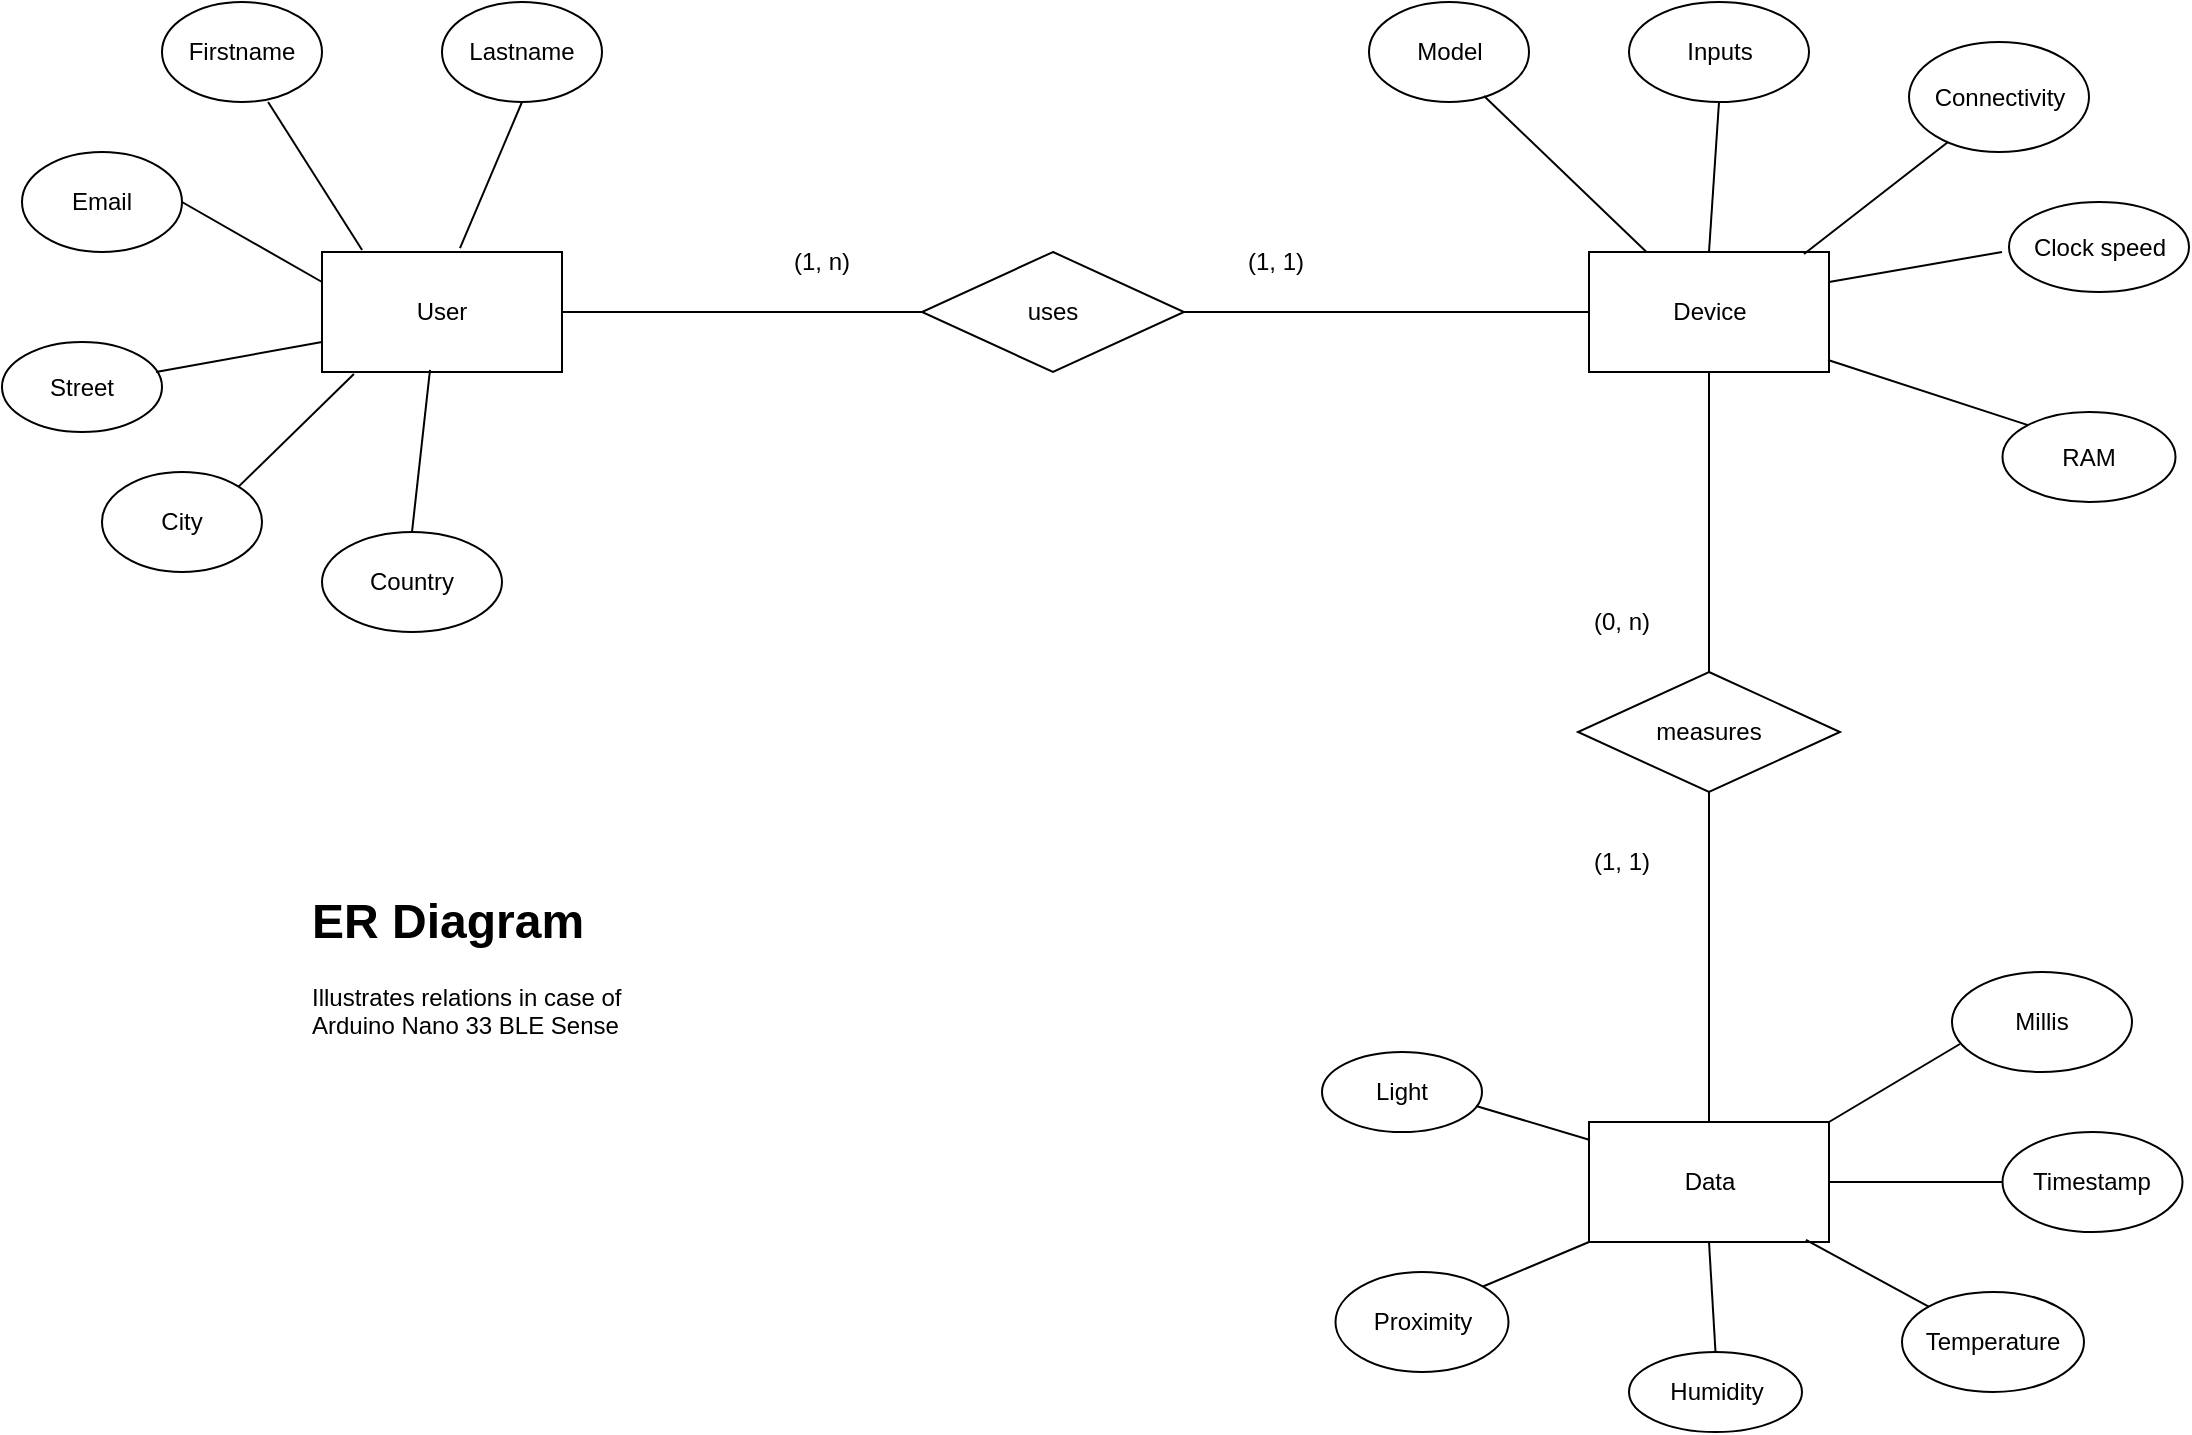 <mxfile version="20.8.16" type="device"><diagram name="Page-1" id="b5b7bab2-c9e2-2cf4-8b2a-24fd1a2a6d21"><mxGraphModel dx="1456" dy="1321" grid="1" gridSize="10" guides="1" tooltips="1" connect="1" arrows="1" fold="1" page="1" pageScale="1" pageWidth="1169" pageHeight="827" background="none" math="0" shadow="0"><root><mxCell id="0"/><mxCell id="1" parent="0"/><mxCell id="cnKI-Xih8Dw19_NoEJ8E-1" value="User" style="rounded=0;whiteSpace=wrap;html=1;" vertex="1" parent="1"><mxGeometry x="190" y="160" width="120" height="60" as="geometry"/></mxCell><mxCell id="cnKI-Xih8Dw19_NoEJ8E-2" value="uses" style="rhombus;whiteSpace=wrap;html=1;" vertex="1" parent="1"><mxGeometry x="490" y="160" width="131" height="60" as="geometry"/></mxCell><mxCell id="cnKI-Xih8Dw19_NoEJ8E-3" value="Device" style="rounded=0;whiteSpace=wrap;html=1;" vertex="1" parent="1"><mxGeometry x="823.5" y="160" width="120" height="60" as="geometry"/></mxCell><mxCell id="cnKI-Xih8Dw19_NoEJ8E-5" value="" style="endArrow=none;html=1;rounded=0;entryX=0;entryY=0.5;entryDx=0;entryDy=0;exitX=1;exitY=0.5;exitDx=0;exitDy=0;" edge="1" parent="1" source="cnKI-Xih8Dw19_NoEJ8E-1" target="cnKI-Xih8Dw19_NoEJ8E-2"><mxGeometry width="50" height="50" relative="1" as="geometry"><mxPoint x="600" y="710" as="sourcePoint"/><mxPoint x="650" y="660" as="targetPoint"/></mxGeometry></mxCell><mxCell id="cnKI-Xih8Dw19_NoEJ8E-6" value="" style="endArrow=none;html=1;rounded=0;entryX=0;entryY=0.5;entryDx=0;entryDy=0;exitX=1;exitY=0.5;exitDx=0;exitDy=0;" edge="1" parent="1" source="cnKI-Xih8Dw19_NoEJ8E-2" target="cnKI-Xih8Dw19_NoEJ8E-3"><mxGeometry width="50" height="50" relative="1" as="geometry"><mxPoint x="600" y="710" as="sourcePoint"/><mxPoint x="650" y="660" as="targetPoint"/></mxGeometry></mxCell><mxCell id="cnKI-Xih8Dw19_NoEJ8E-7" value="(1, n)" style="text;html=1;strokeColor=none;fillColor=none;align=center;verticalAlign=middle;whiteSpace=wrap;rounded=0;" vertex="1" parent="1"><mxGeometry x="410" y="150" width="60" height="30" as="geometry"/></mxCell><mxCell id="cnKI-Xih8Dw19_NoEJ8E-8" value="(1, 1)" style="text;html=1;strokeColor=none;fillColor=none;align=center;verticalAlign=middle;whiteSpace=wrap;rounded=0;" vertex="1" parent="1"><mxGeometry x="636.75" y="150" width="60" height="30" as="geometry"/></mxCell><mxCell id="cnKI-Xih8Dw19_NoEJ8E-9" value="Firstname" style="ellipse;whiteSpace=wrap;html=1;" vertex="1" parent="1"><mxGeometry x="110" y="35" width="80" height="50" as="geometry"/></mxCell><mxCell id="cnKI-Xih8Dw19_NoEJ8E-10" value="Email" style="ellipse;whiteSpace=wrap;html=1;" vertex="1" parent="1"><mxGeometry x="40" y="110" width="80" height="50" as="geometry"/></mxCell><mxCell id="cnKI-Xih8Dw19_NoEJ8E-11" value="Street" style="ellipse;whiteSpace=wrap;html=1;" vertex="1" parent="1"><mxGeometry x="30" y="205" width="80" height="45" as="geometry"/></mxCell><mxCell id="cnKI-Xih8Dw19_NoEJ8E-12" value="Lastname" style="ellipse;whiteSpace=wrap;html=1;" vertex="1" parent="1"><mxGeometry x="250" y="35" width="80" height="50" as="geometry"/></mxCell><mxCell id="cnKI-Xih8Dw19_NoEJ8E-13" value="City" style="ellipse;whiteSpace=wrap;html=1;" vertex="1" parent="1"><mxGeometry x="80" y="270" width="80" height="50" as="geometry"/></mxCell><mxCell id="cnKI-Xih8Dw19_NoEJ8E-14" value="Country" style="ellipse;whiteSpace=wrap;html=1;" vertex="1" parent="1"><mxGeometry x="190" y="300" width="90" height="50" as="geometry"/></mxCell><mxCell id="cnKI-Xih8Dw19_NoEJ8E-15" value="Model" style="ellipse;whiteSpace=wrap;html=1;" vertex="1" parent="1"><mxGeometry x="713.5" y="35" width="80" height="50" as="geometry"/></mxCell><mxCell id="cnKI-Xih8Dw19_NoEJ8E-16" value="Inputs" style="ellipse;whiteSpace=wrap;html=1;" vertex="1" parent="1"><mxGeometry x="843.5" y="35" width="90" height="50" as="geometry"/></mxCell><mxCell id="cnKI-Xih8Dw19_NoEJ8E-17" value="Connectivity" style="ellipse;whiteSpace=wrap;html=1;" vertex="1" parent="1"><mxGeometry x="983.5" y="55" width="90" height="55" as="geometry"/></mxCell><mxCell id="cnKI-Xih8Dw19_NoEJ8E-18" value="Clock speed" style="ellipse;whiteSpace=wrap;html=1;" vertex="1" parent="1"><mxGeometry x="1033.5" y="135" width="90" height="45" as="geometry"/></mxCell><mxCell id="cnKI-Xih8Dw19_NoEJ8E-19" value="RAM" style="ellipse;whiteSpace=wrap;html=1;" vertex="1" parent="1"><mxGeometry x="1030.25" y="240" width="86.5" height="45" as="geometry"/></mxCell><mxCell id="cnKI-Xih8Dw19_NoEJ8E-21" value="measures" style="rhombus;whiteSpace=wrap;html=1;" vertex="1" parent="1"><mxGeometry x="818" y="370" width="131" height="60" as="geometry"/></mxCell><mxCell id="cnKI-Xih8Dw19_NoEJ8E-22" value="Data" style="rounded=0;whiteSpace=wrap;html=1;" vertex="1" parent="1"><mxGeometry x="823.5" y="595" width="120" height="60" as="geometry"/></mxCell><mxCell id="cnKI-Xih8Dw19_NoEJ8E-23" value="" style="endArrow=none;html=1;rounded=0;entryX=0.5;entryY=0;entryDx=0;entryDy=0;exitX=0.5;exitY=1;exitDx=0;exitDy=0;" edge="1" parent="1" source="cnKI-Xih8Dw19_NoEJ8E-3" target="cnKI-Xih8Dw19_NoEJ8E-21"><mxGeometry width="50" height="50" relative="1" as="geometry"><mxPoint x="603.5" y="1130" as="sourcePoint"/><mxPoint x="653.5" y="1080" as="targetPoint"/></mxGeometry></mxCell><mxCell id="cnKI-Xih8Dw19_NoEJ8E-24" value="" style="endArrow=none;html=1;rounded=0;entryX=0.5;entryY=0;entryDx=0;entryDy=0;exitX=0.5;exitY=1;exitDx=0;exitDy=0;" edge="1" parent="1" source="cnKI-Xih8Dw19_NoEJ8E-21" target="cnKI-Xih8Dw19_NoEJ8E-22"><mxGeometry width="50" height="50" relative="1" as="geometry"><mxPoint x="603.5" y="1130" as="sourcePoint"/><mxPoint x="653.5" y="1080" as="targetPoint"/></mxGeometry></mxCell><mxCell id="cnKI-Xih8Dw19_NoEJ8E-26" value="(1, 1)" style="text;html=1;strokeColor=none;fillColor=none;align=center;verticalAlign=middle;whiteSpace=wrap;rounded=0;" vertex="1" parent="1"><mxGeometry x="810" y="450" width="60" height="30" as="geometry"/></mxCell><mxCell id="cnKI-Xih8Dw19_NoEJ8E-33" value="Temperature" style="ellipse;whiteSpace=wrap;html=1;" vertex="1" parent="1"><mxGeometry x="980" y="680" width="91" height="50" as="geometry"/></mxCell><mxCell id="cnKI-Xih8Dw19_NoEJ8E-34" value="Humidity" style="ellipse;whiteSpace=wrap;html=1;" vertex="1" parent="1"><mxGeometry x="843.5" y="710" width="86.5" height="40" as="geometry"/></mxCell><mxCell id="cnKI-Xih8Dw19_NoEJ8E-35" value="Light" style="ellipse;whiteSpace=wrap;html=1;" vertex="1" parent="1"><mxGeometry x="690" y="560" width="80" height="40" as="geometry"/></mxCell><mxCell id="cnKI-Xih8Dw19_NoEJ8E-36" value="Proximity" style="ellipse;whiteSpace=wrap;html=1;" vertex="1" parent="1"><mxGeometry x="696.75" y="670" width="86.5" height="50" as="geometry"/></mxCell><mxCell id="cnKI-Xih8Dw19_NoEJ8E-37" value="Timestamp" style="ellipse;whiteSpace=wrap;html=1;" vertex="1" parent="1"><mxGeometry x="1030.25" y="600" width="90" height="50" as="geometry"/></mxCell><mxCell id="cnKI-Xih8Dw19_NoEJ8E-38" value="Millis" style="ellipse;whiteSpace=wrap;html=1;" vertex="1" parent="1"><mxGeometry x="1005" y="520" width="90" height="50" as="geometry"/></mxCell><mxCell id="cnKI-Xih8Dw19_NoEJ8E-46" value="(0, n)" style="text;html=1;strokeColor=none;fillColor=none;align=center;verticalAlign=middle;whiteSpace=wrap;rounded=0;" vertex="1" parent="1"><mxGeometry x="810" y="330" width="60" height="30" as="geometry"/></mxCell><mxCell id="cnKI-Xih8Dw19_NoEJ8E-47" value="" style="endArrow=none;html=1;rounded=0;entryX=0.5;entryY=1;entryDx=0;entryDy=0;exitX=0.575;exitY=-0.033;exitDx=0;exitDy=0;exitPerimeter=0;" edge="1" parent="1" source="cnKI-Xih8Dw19_NoEJ8E-1" target="cnKI-Xih8Dw19_NoEJ8E-12"><mxGeometry width="50" height="50" relative="1" as="geometry"><mxPoint x="640" y="480" as="sourcePoint"/><mxPoint x="690" y="430" as="targetPoint"/></mxGeometry></mxCell><mxCell id="cnKI-Xih8Dw19_NoEJ8E-48" value="" style="endArrow=none;html=1;rounded=0;entryX=0.663;entryY=1;entryDx=0;entryDy=0;exitX=0.167;exitY=-0.017;exitDx=0;exitDy=0;exitPerimeter=0;entryPerimeter=0;" edge="1" parent="1" source="cnKI-Xih8Dw19_NoEJ8E-1" target="cnKI-Xih8Dw19_NoEJ8E-9"><mxGeometry width="50" height="50" relative="1" as="geometry"><mxPoint x="269" y="168.02" as="sourcePoint"/><mxPoint x="300" y="95" as="targetPoint"/></mxGeometry></mxCell><mxCell id="cnKI-Xih8Dw19_NoEJ8E-49" value="" style="endArrow=none;html=1;rounded=0;entryX=1;entryY=0.5;entryDx=0;entryDy=0;exitX=0;exitY=0.25;exitDx=0;exitDy=0;" edge="1" parent="1" source="cnKI-Xih8Dw19_NoEJ8E-1" target="cnKI-Xih8Dw19_NoEJ8E-10"><mxGeometry width="50" height="50" relative="1" as="geometry"><mxPoint x="220.04" y="168.98" as="sourcePoint"/><mxPoint x="173.04" y="95" as="targetPoint"/></mxGeometry></mxCell><mxCell id="cnKI-Xih8Dw19_NoEJ8E-50" value="" style="endArrow=none;html=1;rounded=0;entryX=0.963;entryY=0.333;entryDx=0;entryDy=0;exitX=0;exitY=0.75;exitDx=0;exitDy=0;entryPerimeter=0;" edge="1" parent="1" source="cnKI-Xih8Dw19_NoEJ8E-1" target="cnKI-Xih8Dw19_NoEJ8E-11"><mxGeometry width="50" height="50" relative="1" as="geometry"><mxPoint x="200" y="185" as="sourcePoint"/><mxPoint x="130" y="145" as="targetPoint"/></mxGeometry></mxCell><mxCell id="cnKI-Xih8Dw19_NoEJ8E-51" value="" style="endArrow=none;html=1;rounded=0;entryX=1;entryY=0;entryDx=0;entryDy=0;exitX=0.133;exitY=1.017;exitDx=0;exitDy=0;exitPerimeter=0;" edge="1" parent="1" source="cnKI-Xih8Dw19_NoEJ8E-1" target="cnKI-Xih8Dw19_NoEJ8E-13"><mxGeometry width="50" height="50" relative="1" as="geometry"><mxPoint x="200" y="215" as="sourcePoint"/><mxPoint x="117.04" y="229.985" as="targetPoint"/></mxGeometry></mxCell><mxCell id="cnKI-Xih8Dw19_NoEJ8E-52" value="" style="endArrow=none;html=1;rounded=0;entryX=0.5;entryY=0;entryDx=0;entryDy=0;exitX=0.45;exitY=0.983;exitDx=0;exitDy=0;exitPerimeter=0;" edge="1" parent="1" source="cnKI-Xih8Dw19_NoEJ8E-1" target="cnKI-Xih8Dw19_NoEJ8E-14"><mxGeometry width="50" height="50" relative="1" as="geometry"><mxPoint x="215.96" y="231.02" as="sourcePoint"/><mxPoint x="158.284" y="287.322" as="targetPoint"/></mxGeometry></mxCell><mxCell id="cnKI-Xih8Dw19_NoEJ8E-53" value="" style="endArrow=none;html=1;rounded=0;entryX=0.719;entryY=0.94;entryDx=0;entryDy=0;entryPerimeter=0;" edge="1" parent="1" source="cnKI-Xih8Dw19_NoEJ8E-3" target="cnKI-Xih8Dw19_NoEJ8E-15"><mxGeometry width="50" height="50" relative="1" as="geometry"><mxPoint x="269" y="168.02" as="sourcePoint"/><mxPoint x="300" y="95" as="targetPoint"/></mxGeometry></mxCell><mxCell id="cnKI-Xih8Dw19_NoEJ8E-54" value="" style="endArrow=none;html=1;rounded=0;entryX=0.5;entryY=1;entryDx=0;entryDy=0;exitX=0.5;exitY=0;exitDx=0;exitDy=0;" edge="1" parent="1" source="cnKI-Xih8Dw19_NoEJ8E-3" target="cnKI-Xih8Dw19_NoEJ8E-16"><mxGeometry width="50" height="50" relative="1" as="geometry"><mxPoint x="862.256" y="170" as="sourcePoint"/><mxPoint x="781.02" y="92" as="targetPoint"/></mxGeometry></mxCell><mxCell id="cnKI-Xih8Dw19_NoEJ8E-55" value="" style="endArrow=none;html=1;rounded=0;entryX=0.217;entryY=0.909;entryDx=0;entryDy=0;exitX=0.896;exitY=0.017;exitDx=0;exitDy=0;entryPerimeter=0;exitPerimeter=0;" edge="1" parent="1" source="cnKI-Xih8Dw19_NoEJ8E-3" target="cnKI-Xih8Dw19_NoEJ8E-17"><mxGeometry width="50" height="50" relative="1" as="geometry"><mxPoint x="893.5" y="170" as="sourcePoint"/><mxPoint x="898.5" y="95" as="targetPoint"/></mxGeometry></mxCell><mxCell id="cnKI-Xih8Dw19_NoEJ8E-56" value="" style="endArrow=none;html=1;rounded=0;exitX=1;exitY=0.25;exitDx=0;exitDy=0;" edge="1" parent="1" source="cnKI-Xih8Dw19_NoEJ8E-3"><mxGeometry width="50" height="50" relative="1" as="geometry"><mxPoint x="946.06" y="171.02" as="sourcePoint"/><mxPoint x="1030" y="160" as="targetPoint"/></mxGeometry></mxCell><mxCell id="cnKI-Xih8Dw19_NoEJ8E-57" value="" style="endArrow=none;html=1;rounded=0;entryX=0;entryY=0;entryDx=0;entryDy=0;exitX=0.996;exitY=0.9;exitDx=0;exitDy=0;exitPerimeter=0;" edge="1" parent="1" source="cnKI-Xih8Dw19_NoEJ8E-3" target="cnKI-Xih8Dw19_NoEJ8E-19"><mxGeometry width="50" height="50" relative="1" as="geometry"><mxPoint x="940" y="200" as="sourcePoint"/><mxPoint x="1040" y="170" as="targetPoint"/></mxGeometry></mxCell><mxCell id="cnKI-Xih8Dw19_NoEJ8E-59" value="" style="endArrow=none;html=1;rounded=0;entryX=0.963;entryY=0.675;entryDx=0;entryDy=0;entryPerimeter=0;exitX=0.004;exitY=0.15;exitDx=0;exitDy=0;exitPerimeter=0;" edge="1" parent="1" source="cnKI-Xih8Dw19_NoEJ8E-22" target="cnKI-Xih8Dw19_NoEJ8E-35"><mxGeometry width="50" height="50" relative="1" as="geometry"><mxPoint x="820" y="620" as="sourcePoint"/><mxPoint x="690" y="430" as="targetPoint"/></mxGeometry></mxCell><mxCell id="cnKI-Xih8Dw19_NoEJ8E-60" value="" style="endArrow=none;html=1;rounded=0;entryX=1;entryY=0;entryDx=0;entryDy=0;exitX=0;exitY=1;exitDx=0;exitDy=0;" edge="1" parent="1" source="cnKI-Xih8Dw19_NoEJ8E-22" target="cnKI-Xih8Dw19_NoEJ8E-36"><mxGeometry width="50" height="50" relative="1" as="geometry"><mxPoint x="830" y="620" as="sourcePoint"/><mxPoint x="777.04" y="597" as="targetPoint"/></mxGeometry></mxCell><mxCell id="cnKI-Xih8Dw19_NoEJ8E-61" value="" style="endArrow=none;html=1;rounded=0;entryX=0.5;entryY=0;entryDx=0;entryDy=0;exitX=0.5;exitY=1;exitDx=0;exitDy=0;" edge="1" parent="1" source="cnKI-Xih8Dw19_NoEJ8E-22" target="cnKI-Xih8Dw19_NoEJ8E-34"><mxGeometry width="50" height="50" relative="1" as="geometry"><mxPoint x="833.5" y="660" as="sourcePoint"/><mxPoint x="780.494" y="687.271" as="targetPoint"/></mxGeometry></mxCell><mxCell id="cnKI-Xih8Dw19_NoEJ8E-62" value="" style="endArrow=none;html=1;rounded=0;entryX=0;entryY=0;entryDx=0;entryDy=0;exitX=0.904;exitY=0.983;exitDx=0;exitDy=0;exitPerimeter=0;" edge="1" parent="1" source="cnKI-Xih8Dw19_NoEJ8E-22" target="cnKI-Xih8Dw19_NoEJ8E-33"><mxGeometry width="50" height="50" relative="1" as="geometry"><mxPoint x="887.02" y="658.98" as="sourcePoint"/><mxPoint x="896.75" y="720" as="targetPoint"/></mxGeometry></mxCell><mxCell id="cnKI-Xih8Dw19_NoEJ8E-64" value="" style="endArrow=none;html=1;rounded=0;entryX=0;entryY=0.5;entryDx=0;entryDy=0;exitX=1;exitY=0.5;exitDx=0;exitDy=0;" edge="1" parent="1" source="cnKI-Xih8Dw19_NoEJ8E-22" target="cnKI-Xih8Dw19_NoEJ8E-37"><mxGeometry width="50" height="50" relative="1" as="geometry"><mxPoint x="941.98" y="658.98" as="sourcePoint"/><mxPoint x="1003.505" y="697.225" as="targetPoint"/></mxGeometry></mxCell><mxCell id="cnKI-Xih8Dw19_NoEJ8E-65" value="" style="endArrow=none;html=1;rounded=0;entryX=0.044;entryY=0.72;entryDx=0;entryDy=0;exitX=1;exitY=0;exitDx=0;exitDy=0;entryPerimeter=0;" edge="1" parent="1" source="cnKI-Xih8Dw19_NoEJ8E-22" target="cnKI-Xih8Dw19_NoEJ8E-38"><mxGeometry width="50" height="50" relative="1" as="geometry"><mxPoint x="953.5" y="630" as="sourcePoint"/><mxPoint x="1040.25" y="635" as="targetPoint"/></mxGeometry></mxCell><mxCell id="cnKI-Xih8Dw19_NoEJ8E-66" value="&lt;h1&gt;ER Diagram&lt;/h1&gt;&lt;p&gt;Illustrates relations in case of Arduino Nano 33 BLE Sense&lt;/p&gt;" style="text;html=1;strokeColor=none;fillColor=none;spacing=5;spacingTop=-20;whiteSpace=wrap;overflow=hidden;rounded=0;" vertex="1" parent="1"><mxGeometry x="180" y="475" width="190" height="120" as="geometry"/></mxCell></root></mxGraphModel></diagram></mxfile>